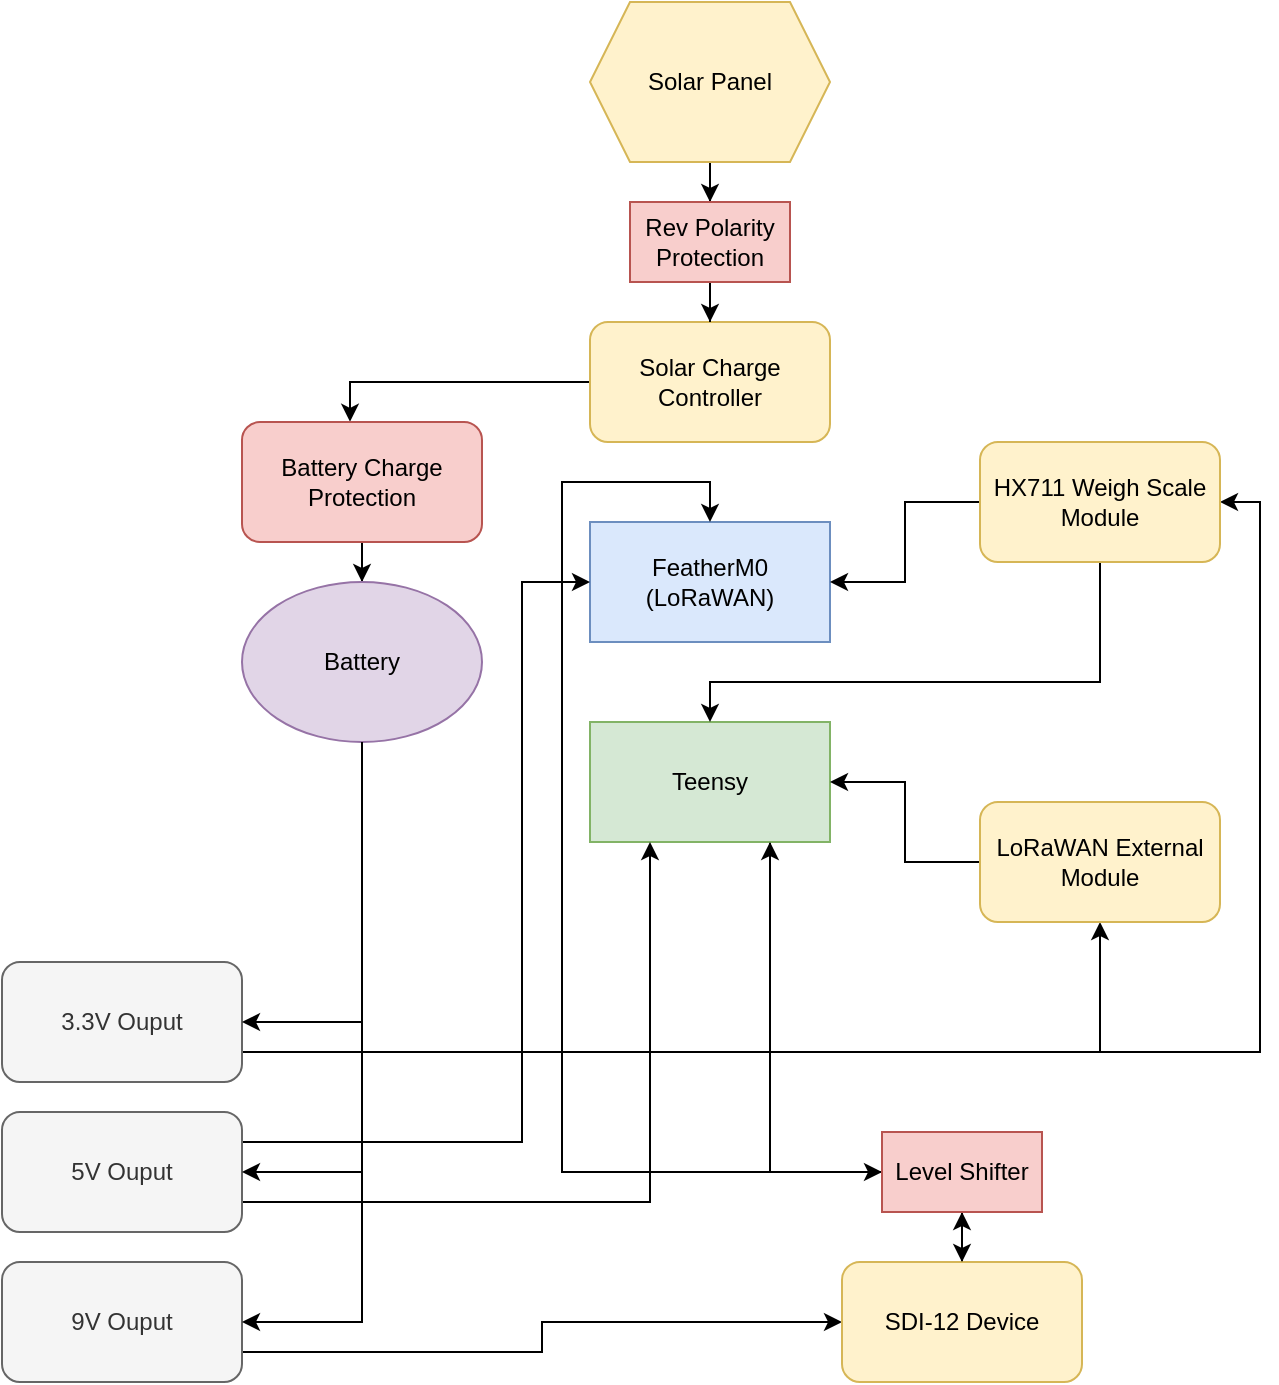 <mxfile version="14.6.5"><diagram id="hJGvD-4Y9RVIbkmbdfM2" name="Page-1"><mxGraphModel dx="1366" dy="845" grid="1" gridSize="10" guides="1" tooltips="1" connect="1" arrows="1" fold="1" page="1" pageScale="1" pageWidth="827" pageHeight="1169" math="0" shadow="0"><root><mxCell id="0"/><mxCell id="1" parent="0"/><mxCell id="J9RNNzhm2wO12IQwXIiH-49" value="" style="edgeStyle=orthogonalEdgeStyle;rounded=0;orthogonalLoop=1;jettySize=auto;html=1;exitX=0.75;exitY=1;exitDx=0;exitDy=0;entryX=0;entryY=0.5;entryDx=0;entryDy=0;" edge="1" parent="1" source="J9RNNzhm2wO12IQwXIiH-1" target="J9RNNzhm2wO12IQwXIiH-43"><mxGeometry relative="1" as="geometry"/></mxCell><mxCell id="J9RNNzhm2wO12IQwXIiH-1" value="Teensy" style="rounded=0;whiteSpace=wrap;html=1;fillColor=#d5e8d4;strokeColor=#82b366;" vertex="1" parent="1"><mxGeometry x="393" y="560" width="120" height="60" as="geometry"/></mxCell><mxCell id="J9RNNzhm2wO12IQwXIiH-2" value="FeatherM0 (LoRaWAN)" style="rounded=0;whiteSpace=wrap;html=1;fillColor=#dae8fc;strokeColor=#6c8ebf;" vertex="1" parent="1"><mxGeometry x="393" y="460" width="120" height="60" as="geometry"/></mxCell><mxCell id="J9RNNzhm2wO12IQwXIiH-16" style="edgeStyle=orthogonalEdgeStyle;rounded=0;orthogonalLoop=1;jettySize=auto;html=1;exitX=0;exitY=0.5;exitDx=0;exitDy=0;entryX=0.45;entryY=-0.002;entryDx=0;entryDy=0;entryPerimeter=0;" edge="1" parent="1" source="J9RNNzhm2wO12IQwXIiH-3" target="J9RNNzhm2wO12IQwXIiH-4"><mxGeometry relative="1" as="geometry"/></mxCell><mxCell id="J9RNNzhm2wO12IQwXIiH-3" value="Solar Charge Controller" style="rounded=1;whiteSpace=wrap;html=1;fillColor=#fff2cc;strokeColor=#d6b656;" vertex="1" parent="1"><mxGeometry x="393" y="360" width="120" height="60" as="geometry"/></mxCell><mxCell id="J9RNNzhm2wO12IQwXIiH-20" value="" style="edgeStyle=orthogonalEdgeStyle;rounded=0;orthogonalLoop=1;jettySize=auto;html=1;" edge="1" parent="1" source="J9RNNzhm2wO12IQwXIiH-4" target="J9RNNzhm2wO12IQwXIiH-18"><mxGeometry relative="1" as="geometry"/></mxCell><mxCell id="J9RNNzhm2wO12IQwXIiH-4" value="Battery Charge Protection" style="rounded=1;whiteSpace=wrap;html=1;fillColor=#f8cecc;strokeColor=#b85450;" vertex="1" parent="1"><mxGeometry x="219" y="410" width="120" height="60" as="geometry"/></mxCell><mxCell id="J9RNNzhm2wO12IQwXIiH-28" style="edgeStyle=orthogonalEdgeStyle;rounded=0;orthogonalLoop=1;jettySize=auto;html=1;exitX=1;exitY=0.75;exitDx=0;exitDy=0;entryX=0.25;entryY=1;entryDx=0;entryDy=0;" edge="1" parent="1" source="J9RNNzhm2wO12IQwXIiH-5" target="J9RNNzhm2wO12IQwXIiH-1"><mxGeometry relative="1" as="geometry"/></mxCell><mxCell id="J9RNNzhm2wO12IQwXIiH-39" style="edgeStyle=orthogonalEdgeStyle;rounded=0;orthogonalLoop=1;jettySize=auto;html=1;exitX=1;exitY=0.25;exitDx=0;exitDy=0;entryX=0;entryY=0.5;entryDx=0;entryDy=0;" edge="1" parent="1" source="J9RNNzhm2wO12IQwXIiH-5" target="J9RNNzhm2wO12IQwXIiH-2"><mxGeometry relative="1" as="geometry"><Array as="points"><mxPoint x="359" y="770"/><mxPoint x="359" y="490"/></Array></mxGeometry></mxCell><mxCell id="J9RNNzhm2wO12IQwXIiH-5" value="5V Ouput" style="rounded=1;whiteSpace=wrap;html=1;fillColor=#f5f5f5;strokeColor=#666666;fontColor=#333333;" vertex="1" parent="1"><mxGeometry x="99" y="755" width="120" height="60" as="geometry"/></mxCell><mxCell id="J9RNNzhm2wO12IQwXIiH-40" style="edgeStyle=orthogonalEdgeStyle;rounded=0;orthogonalLoop=1;jettySize=auto;html=1;exitX=1;exitY=0.75;exitDx=0;exitDy=0;entryX=0.5;entryY=1;entryDx=0;entryDy=0;" edge="1" parent="1" source="J9RNNzhm2wO12IQwXIiH-6" target="J9RNNzhm2wO12IQwXIiH-8"><mxGeometry relative="1" as="geometry"/></mxCell><mxCell id="J9RNNzhm2wO12IQwXIiH-41" style="edgeStyle=orthogonalEdgeStyle;rounded=0;orthogonalLoop=1;jettySize=auto;html=1;exitX=1;exitY=0.75;exitDx=0;exitDy=0;entryX=1;entryY=0.5;entryDx=0;entryDy=0;" edge="1" parent="1" source="J9RNNzhm2wO12IQwXIiH-6" target="J9RNNzhm2wO12IQwXIiH-9"><mxGeometry relative="1" as="geometry"/></mxCell><mxCell id="J9RNNzhm2wO12IQwXIiH-6" value="3.3V Ouput" style="rounded=1;whiteSpace=wrap;html=1;fillColor=#f5f5f5;strokeColor=#666666;fontColor=#333333;" vertex="1" parent="1"><mxGeometry x="99" y="680" width="120" height="60" as="geometry"/></mxCell><mxCell id="J9RNNzhm2wO12IQwXIiH-45" style="edgeStyle=orthogonalEdgeStyle;rounded=0;orthogonalLoop=1;jettySize=auto;html=1;exitX=1;exitY=0.75;exitDx=0;exitDy=0;entryX=0;entryY=0.5;entryDx=0;entryDy=0;" edge="1" parent="1" source="J9RNNzhm2wO12IQwXIiH-7" target="J9RNNzhm2wO12IQwXIiH-42"><mxGeometry relative="1" as="geometry"/></mxCell><mxCell id="J9RNNzhm2wO12IQwXIiH-7" value="9V Ouput" style="rounded=1;whiteSpace=wrap;html=1;fillColor=#f5f5f5;strokeColor=#666666;fontColor=#333333;" vertex="1" parent="1"><mxGeometry x="99" y="830" width="120" height="60" as="geometry"/></mxCell><mxCell id="J9RNNzhm2wO12IQwXIiH-30" value="" style="edgeStyle=orthogonalEdgeStyle;rounded=0;orthogonalLoop=1;jettySize=auto;html=1;" edge="1" parent="1" source="J9RNNzhm2wO12IQwXIiH-8" target="J9RNNzhm2wO12IQwXIiH-1"><mxGeometry relative="1" as="geometry"/></mxCell><mxCell id="J9RNNzhm2wO12IQwXIiH-8" value="LoRaWAN External Module" style="rounded=1;whiteSpace=wrap;html=1;fillColor=#fff2cc;strokeColor=#d6b656;" vertex="1" parent="1"><mxGeometry x="588" y="600" width="120" height="60" as="geometry"/></mxCell><mxCell id="J9RNNzhm2wO12IQwXIiH-31" style="edgeStyle=orthogonalEdgeStyle;rounded=0;orthogonalLoop=1;jettySize=auto;html=1;" edge="1" parent="1" source="J9RNNzhm2wO12IQwXIiH-9" target="J9RNNzhm2wO12IQwXIiH-1"><mxGeometry relative="1" as="geometry"><Array as="points"><mxPoint x="648" y="540"/><mxPoint x="453" y="540"/></Array></mxGeometry></mxCell><mxCell id="J9RNNzhm2wO12IQwXIiH-32" style="edgeStyle=orthogonalEdgeStyle;rounded=0;orthogonalLoop=1;jettySize=auto;html=1;entryX=1;entryY=0.5;entryDx=0;entryDy=0;" edge="1" parent="1" source="J9RNNzhm2wO12IQwXIiH-9" target="J9RNNzhm2wO12IQwXIiH-2"><mxGeometry relative="1" as="geometry"/></mxCell><mxCell id="J9RNNzhm2wO12IQwXIiH-9" value="HX711 Weigh Scale Module" style="rounded=1;whiteSpace=wrap;html=1;fillColor=#fff2cc;strokeColor=#d6b656;" vertex="1" parent="1"><mxGeometry x="588" y="420" width="120" height="60" as="geometry"/></mxCell><mxCell id="J9RNNzhm2wO12IQwXIiH-14" value="" style="edgeStyle=orthogonalEdgeStyle;rounded=0;orthogonalLoop=1;jettySize=auto;html=1;" edge="1" parent="1" source="J9RNNzhm2wO12IQwXIiH-10" target="J9RNNzhm2wO12IQwXIiH-12"><mxGeometry relative="1" as="geometry"/></mxCell><mxCell id="J9RNNzhm2wO12IQwXIiH-10" value="Solar Panel" style="shape=hexagon;perimeter=hexagonPerimeter2;whiteSpace=wrap;html=1;fixedSize=1;fillColor=#fff2cc;strokeColor=#d6b656;" vertex="1" parent="1"><mxGeometry x="393" y="200" width="120" height="80" as="geometry"/></mxCell><mxCell id="J9RNNzhm2wO12IQwXIiH-11" style="edgeStyle=orthogonalEdgeStyle;rounded=0;orthogonalLoop=1;jettySize=auto;html=1;exitX=0.5;exitY=1;exitDx=0;exitDy=0;" edge="1" parent="1" source="J9RNNzhm2wO12IQwXIiH-6" target="J9RNNzhm2wO12IQwXIiH-6"><mxGeometry relative="1" as="geometry"/></mxCell><mxCell id="J9RNNzhm2wO12IQwXIiH-15" value="" style="edgeStyle=orthogonalEdgeStyle;rounded=0;orthogonalLoop=1;jettySize=auto;html=1;" edge="1" parent="1" source="J9RNNzhm2wO12IQwXIiH-12" target="J9RNNzhm2wO12IQwXIiH-3"><mxGeometry relative="1" as="geometry"/></mxCell><mxCell id="J9RNNzhm2wO12IQwXIiH-12" value="Rev Polarity Protection" style="rounded=0;whiteSpace=wrap;html=1;fillColor=#f8cecc;strokeColor=#b85450;" vertex="1" parent="1"><mxGeometry x="413" y="300" width="80" height="40" as="geometry"/></mxCell><mxCell id="J9RNNzhm2wO12IQwXIiH-18" value="Battery" style="ellipse;whiteSpace=wrap;html=1;fillColor=#e1d5e7;strokeColor=#9673a6;" vertex="1" parent="1"><mxGeometry x="219" y="490" width="120" height="80" as="geometry"/></mxCell><mxCell id="J9RNNzhm2wO12IQwXIiH-36" style="edgeStyle=orthogonalEdgeStyle;rounded=0;orthogonalLoop=1;jettySize=auto;html=1;entryX=1;entryY=0.5;entryDx=0;entryDy=0;exitX=0.5;exitY=1;exitDx=0;exitDy=0;" edge="1" parent="1" source="J9RNNzhm2wO12IQwXIiH-18" target="J9RNNzhm2wO12IQwXIiH-6"><mxGeometry relative="1" as="geometry"><mxPoint x="279" y="650" as="sourcePoint"/></mxGeometry></mxCell><mxCell id="J9RNNzhm2wO12IQwXIiH-37" style="edgeStyle=orthogonalEdgeStyle;rounded=0;orthogonalLoop=1;jettySize=auto;html=1;entryX=1;entryY=0.5;entryDx=0;entryDy=0;exitX=0.5;exitY=1;exitDx=0;exitDy=0;" edge="1" parent="1" source="J9RNNzhm2wO12IQwXIiH-18" target="J9RNNzhm2wO12IQwXIiH-5"><mxGeometry relative="1" as="geometry"><mxPoint x="279" y="650" as="sourcePoint"/></mxGeometry></mxCell><mxCell id="J9RNNzhm2wO12IQwXIiH-38" style="edgeStyle=orthogonalEdgeStyle;rounded=0;orthogonalLoop=1;jettySize=auto;html=1;entryX=1;entryY=0.5;entryDx=0;entryDy=0;exitX=0.5;exitY=1;exitDx=0;exitDy=0;" edge="1" parent="1" source="J9RNNzhm2wO12IQwXIiH-18" target="J9RNNzhm2wO12IQwXIiH-7"><mxGeometry relative="1" as="geometry"><mxPoint x="279" y="590" as="sourcePoint"/></mxGeometry></mxCell><mxCell id="J9RNNzhm2wO12IQwXIiH-46" style="edgeStyle=orthogonalEdgeStyle;rounded=0;orthogonalLoop=1;jettySize=auto;html=1;exitX=0.5;exitY=0;exitDx=0;exitDy=0;" edge="1" parent="1" source="J9RNNzhm2wO12IQwXIiH-42" target="J9RNNzhm2wO12IQwXIiH-43"><mxGeometry relative="1" as="geometry"/></mxCell><mxCell id="J9RNNzhm2wO12IQwXIiH-51" style="edgeStyle=orthogonalEdgeStyle;rounded=0;orthogonalLoop=1;jettySize=auto;html=1;entryX=0.5;entryY=0;entryDx=0;entryDy=0;exitX=0;exitY=0.5;exitDx=0;exitDy=0;" edge="1" parent="1" source="J9RNNzhm2wO12IQwXIiH-43" target="J9RNNzhm2wO12IQwXIiH-2"><mxGeometry relative="1" as="geometry"><mxPoint x="499" y="845" as="sourcePoint"/><Array as="points"><mxPoint x="379" y="785"/><mxPoint x="379" y="440"/><mxPoint x="453" y="440"/></Array></mxGeometry></mxCell><mxCell id="J9RNNzhm2wO12IQwXIiH-42" value="SDI-12 Device" style="rounded=1;whiteSpace=wrap;html=1;fillColor=#fff2cc;strokeColor=#d6b656;" vertex="1" parent="1"><mxGeometry x="519" y="830" width="120" height="60" as="geometry"/></mxCell><mxCell id="J9RNNzhm2wO12IQwXIiH-47" style="edgeStyle=orthogonalEdgeStyle;rounded=0;orthogonalLoop=1;jettySize=auto;html=1;entryX=0.5;entryY=0;entryDx=0;entryDy=0;" edge="1" parent="1" source="J9RNNzhm2wO12IQwXIiH-43" target="J9RNNzhm2wO12IQwXIiH-42"><mxGeometry relative="1" as="geometry"/></mxCell><mxCell id="J9RNNzhm2wO12IQwXIiH-48" style="edgeStyle=orthogonalEdgeStyle;rounded=0;orthogonalLoop=1;jettySize=auto;html=1;entryX=0.75;entryY=1;entryDx=0;entryDy=0;" edge="1" parent="1" source="J9RNNzhm2wO12IQwXIiH-43" target="J9RNNzhm2wO12IQwXIiH-1"><mxGeometry relative="1" as="geometry"/></mxCell><mxCell id="J9RNNzhm2wO12IQwXIiH-43" value="Level Shifter" style="rounded=0;whiteSpace=wrap;html=1;fillColor=#f8cecc;strokeColor=#b85450;" vertex="1" parent="1"><mxGeometry x="539" y="765" width="80" height="40" as="geometry"/></mxCell></root></mxGraphModel></diagram></mxfile>